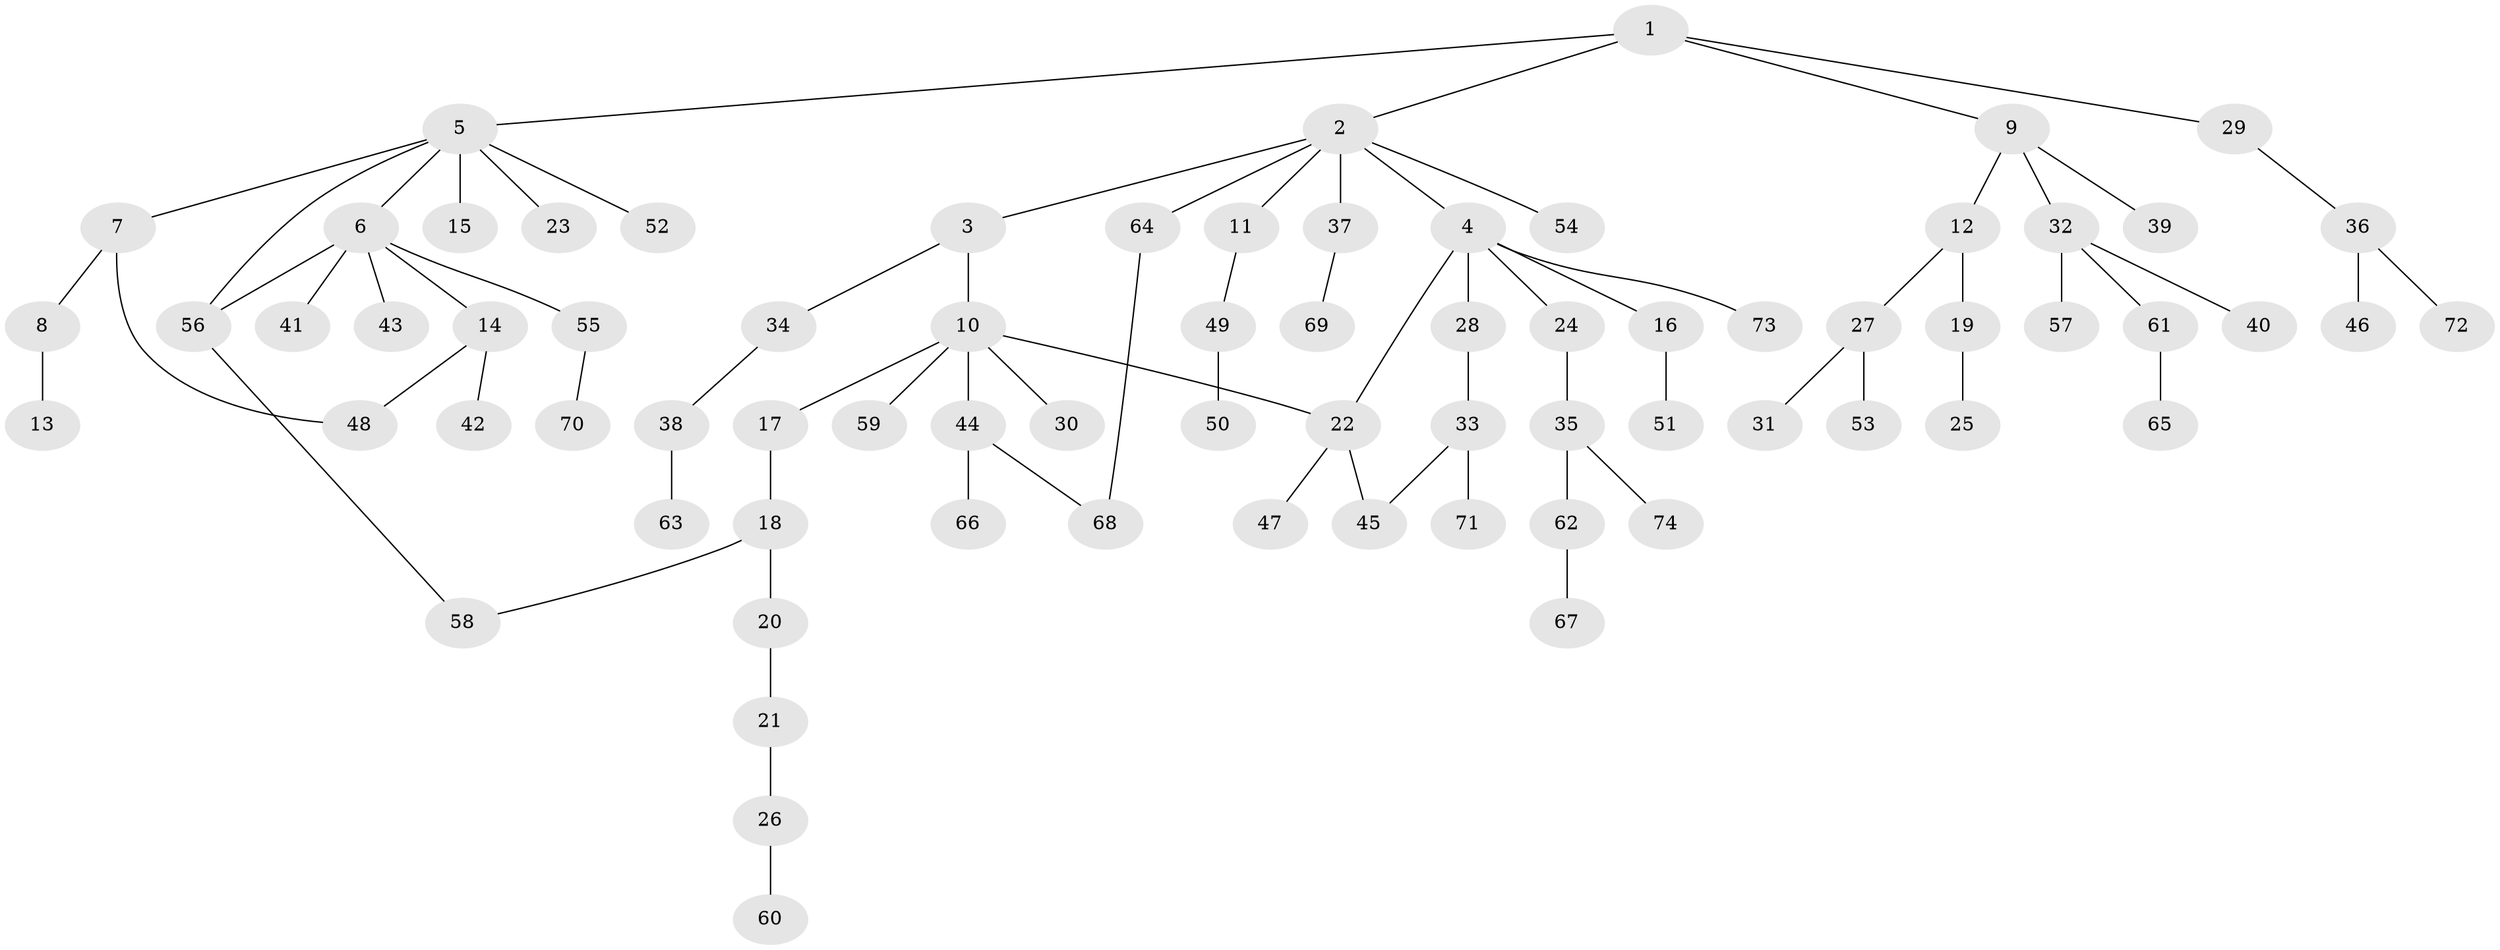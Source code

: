 // Generated by graph-tools (version 1.1) at 2025/49/03/09/25 03:49:23]
// undirected, 74 vertices, 79 edges
graph export_dot {
graph [start="1"]
  node [color=gray90,style=filled];
  1;
  2;
  3;
  4;
  5;
  6;
  7;
  8;
  9;
  10;
  11;
  12;
  13;
  14;
  15;
  16;
  17;
  18;
  19;
  20;
  21;
  22;
  23;
  24;
  25;
  26;
  27;
  28;
  29;
  30;
  31;
  32;
  33;
  34;
  35;
  36;
  37;
  38;
  39;
  40;
  41;
  42;
  43;
  44;
  45;
  46;
  47;
  48;
  49;
  50;
  51;
  52;
  53;
  54;
  55;
  56;
  57;
  58;
  59;
  60;
  61;
  62;
  63;
  64;
  65;
  66;
  67;
  68;
  69;
  70;
  71;
  72;
  73;
  74;
  1 -- 2;
  1 -- 5;
  1 -- 9;
  1 -- 29;
  2 -- 3;
  2 -- 4;
  2 -- 11;
  2 -- 37;
  2 -- 54;
  2 -- 64;
  3 -- 10;
  3 -- 34;
  4 -- 16;
  4 -- 22;
  4 -- 24;
  4 -- 28;
  4 -- 73;
  5 -- 6;
  5 -- 7;
  5 -- 15;
  5 -- 23;
  5 -- 52;
  5 -- 56;
  6 -- 14;
  6 -- 41;
  6 -- 43;
  6 -- 55;
  6 -- 56;
  7 -- 8;
  7 -- 48;
  8 -- 13;
  9 -- 12;
  9 -- 32;
  9 -- 39;
  10 -- 17;
  10 -- 30;
  10 -- 44;
  10 -- 59;
  10 -- 22;
  11 -- 49;
  12 -- 19;
  12 -- 27;
  14 -- 42;
  14 -- 48;
  16 -- 51;
  17 -- 18;
  18 -- 20;
  18 -- 58;
  19 -- 25;
  20 -- 21;
  21 -- 26;
  22 -- 47;
  22 -- 45;
  24 -- 35;
  26 -- 60;
  27 -- 31;
  27 -- 53;
  28 -- 33;
  29 -- 36;
  32 -- 40;
  32 -- 57;
  32 -- 61;
  33 -- 45;
  33 -- 71;
  34 -- 38;
  35 -- 62;
  35 -- 74;
  36 -- 46;
  36 -- 72;
  37 -- 69;
  38 -- 63;
  44 -- 66;
  44 -- 68;
  49 -- 50;
  55 -- 70;
  56 -- 58;
  61 -- 65;
  62 -- 67;
  64 -- 68;
}
